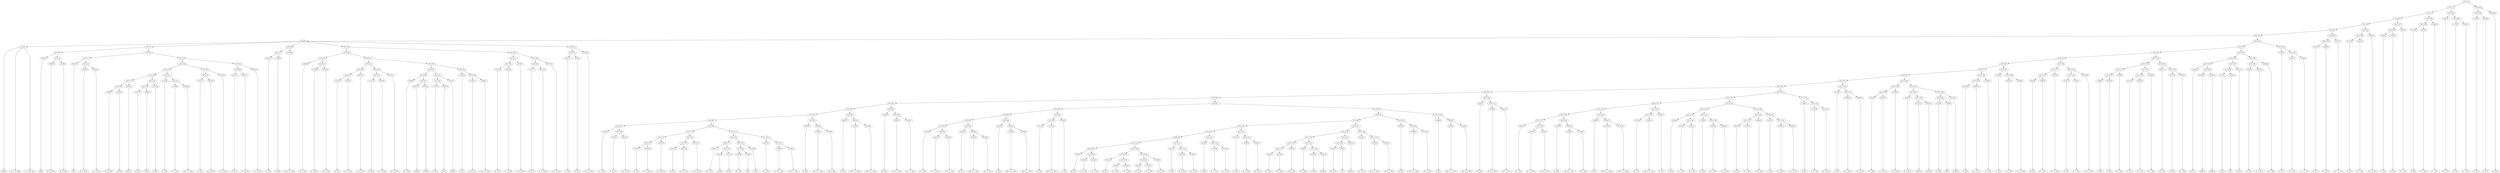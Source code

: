 digraph sample{
"L-543(0)"->"[Dis](0)"
"L-543(0)"->"[C  D  Dis  A](0)"
"L-543(0)"->"[C  D  Dis  A](1)"
"L5027(0)"->"[D](0)"
"L4084(0)"->"[D  Gis  B](0)"
"L4084(1)"->"[D  Gis  B](1)"
"L5511(9)"->"L4084(0)"
"L5511(9)"->"L4084(1)"
"L5511(8)"->"L5027(0)"
"L5511(8)"->"L5511(9)"
"L5027(1)"->"[D](1)"
"L4045(0)"->"[D  G  Ais](0)"
"L4045(1)"->"[D  G  Ais](1)"
"L5511(12)"->"L4045(0)"
"L5511(12)"->"L4045(1)"
"L5511(11)"->"L5027(1)"
"L5511(11)"->"L5511(12)"
"L1588(0)"->"[D  Fis  A](0)"
"L3523(0)"->"[rest](0)"
"L5511(18)"->"L1588(0)"
"L5511(18)"->"L3523(0)"
"L3523(1)"->"[rest](1)"
"L5511(17)"->"L5511(18)"
"L5511(17)"->"L3523(1)"
"L-2477(0)"->"[D  E](0)"
"L4961(0)"->"[Fis](0)"
"L5511(20)"->"L-2477(0)"
"L5511(20)"->"L4961(0)"
"L3523(2)"->"[rest](2)"
"L5511(19)"->"L5511(20)"
"L5511(19)"->"L3523(2)"
"L5511(16)"->"L5511(17)"
"L5511(16)"->"L5511(19)"
"L2714(0)"->"[G  A](0)"
"L1749(0)"->"[C  G  B](0)"
"L2908(0)"->"[Cis  D  G  B](0)"
"L5511(22)"->"L1749(0)"
"L5511(22)"->"L2908(0)"
"L5511(21)"->"L2714(0)"
"L5511(21)"->"L5511(22)"
"L5511(15)"->"L5511(16)"
"L5511(15)"->"L5511(21)"
"L-2477(1)"->"[D  E](1)"
"L3973(0)"->"[C  D  Fis](0)"
"L5511(24)"->"L-2477(1)"
"L5511(24)"->"L3973(0)"
"L3973(1)"->"[C  D  Fis](1)"
"L5511(23)"->"L5511(24)"
"L5511(23)"->"L3973(1)"
"L5511(14)"->"L5511(15)"
"L5511(14)"->"L5511(23)"
"L-2477(2)"->"[D  E](2)"
"L3973(2)"->"[C  D  Fis](2)"
"L5511(26)"->"L-2477(2)"
"L5511(26)"->"L3973(2)"
"L3973(3)"->"[C  D  Fis](3)"
"L5511(25)"->"L5511(26)"
"L5511(25)"->"L3973(3)"
"L5511(13)"->"L5511(14)"
"L5511(13)"->"L5511(25)"
"L5511(10)"->"L5511(11)"
"L5511(10)"->"L5511(13)"
"L5511(7)"->"L5511(8)"
"L5511(7)"->"L5511(10)"
"L1611(0)"->"[G  B](0)"
"L3789(0)"->"[D  B](0)"
"L5511(27)"->"L1611(0)"
"L5511(27)"->"L3789(0)"
"L-2505(0)"->"[D  E  Fis  B](0)"
"L3674(0)"->"L5511(27)"
"L3674(0)"->"L-2505(0)"
"L3328(0)"->"[D  G  A](0)"
"L4162(0)"->"[C  D  B](0)"
"L4852(0)"->"[Cis  D  B](0)"
"L5511(31)"->"L4162(0)"
"L5511(31)"->"L4852(0)"
"L5511(30)"->"L3328(0)"
"L5511(30)"->"L5511(31)"
"L-2477(3)"->"[D  E](3)"
"L3973(4)"->"[C  D  Fis](4)"
"L5511(35)"->"L-2477(3)"
"L5511(35)"->"L3973(4)"
"L3973(5)"->"[C  D  Fis](5)"
"L5511(34)"->"L5511(35)"
"L5511(34)"->"L3973(5)"
"L-2477(4)"->"[D  E](4)"
"L3973(6)"->"[C  D  Fis](6)"
"L5511(37)"->"L-2477(4)"
"L5511(37)"->"L3973(6)"
"L3973(7)"->"[C  D  Fis](7)"
"L5511(36)"->"L5511(37)"
"L5511(36)"->"L3973(7)"
"L5511(33)"->"L5511(34)"
"L5511(33)"->"L5511(36)"
"L2639(0)"->"[D  G  B](0)"
"L3523(3)"->"[rest](3)"
"L3523(4)"->"[rest](4)"
"L5511(41)"->"L3523(3)"
"L5511(41)"->"L3523(4)"
"L5511(40)"->"L2639(0)"
"L5511(40)"->"L5511(41)"
"L-2477(5)"->"[D  E](5)"
"L4961(1)"->"[Fis](1)"
"L5511(43)"->"L-2477(5)"
"L5511(43)"->"L4961(1)"
"L3523(5)"->"[rest](5)"
"L5511(42)"->"L5511(43)"
"L5511(42)"->"L3523(5)"
"L5511(39)"->"L5511(40)"
"L5511(39)"->"L5511(42)"
"L2714(1)"->"[G  A](1)"
"L1749(1)"->"[C  G  B](1)"
"L2908(1)"->"[Cis  D  G  B](1)"
"L5511(45)"->"L1749(1)"
"L5511(45)"->"L2908(1)"
"L5511(44)"->"L2714(1)"
"L5511(44)"->"L5511(45)"
"L5511(38)"->"L5511(39)"
"L5511(38)"->"L5511(44)"
"L5511(32)"->"L5511(33)"
"L5511(32)"->"L5511(38)"
"L5511(29)"->"L5511(30)"
"L5511(29)"->"L5511(32)"
"L-2477(6)"->"[D  E](6)"
"L3973(8)"->"[C  D  Fis](8)"
"L5511(48)"->"L-2477(6)"
"L5511(48)"->"L3973(8)"
"L3973(9)"->"[C  D  Fis](9)"
"L5511(47)"->"L5511(48)"
"L5511(47)"->"L3973(9)"
"L-2477(7)"->"[D  E](7)"
"L3973(10)"->"[C  D  Fis](10)"
"L5511(50)"->"L-2477(7)"
"L5511(50)"->"L3973(10)"
"L3973(11)"->"[C  D  Fis](11)"
"L5511(49)"->"L5511(50)"
"L5511(49)"->"L3973(11)"
"L5511(46)"->"L5511(47)"
"L5511(46)"->"L5511(49)"
"L5511(28)"->"L5511(29)"
"L5511(28)"->"L5511(46)"
"L1611(1)"->"[G  B](1)"
"L3789(1)"->"[D  B](1)"
"L5511(51)"->"L1611(1)"
"L5511(51)"->"L3789(1)"
"L-2505(1)"->"[D  E  Fis  B](1)"
"L3674(1)"->"L5511(51)"
"L3674(1)"->"L-2505(1)"
"L5396(0)"->"L-543(0)"
"L5396(0)"->"L5511(7)"
"L5396(0)"->"L3674(0)"
"L5396(0)"->"L5511(28)"
"L5396(0)"->"L3674(1)"
"L3328(1)"->"[D  G  A](1)"
"L4162(1)"->"[C  D  B](1)"
"L4852(1)"->"[Cis  D  B](1)"
"L5511(68)"->"L4162(1)"
"L5511(68)"->"L4852(1)"
"L5511(67)"->"L3328(1)"
"L5511(67)"->"L5511(68)"
"L-2477(8)"->"[D  E](8)"
"L3973(12)"->"[C  D  Fis](12)"
"L5511(72)"->"L-2477(8)"
"L5511(72)"->"L3973(12)"
"L3973(13)"->"[C  D  Fis](13)"
"L5511(71)"->"L5511(72)"
"L5511(71)"->"L3973(13)"
"L-2477(9)"->"[D  E](9)"
"L3973(14)"->"[C  D  Fis](14)"
"L5511(74)"->"L-2477(9)"
"L5511(74)"->"L3973(14)"
"L3973(15)"->"[C  D  Fis](15)"
"L5511(73)"->"L5511(74)"
"L5511(73)"->"L3973(15)"
"L5511(70)"->"L5511(71)"
"L5511(70)"->"L5511(73)"
"L2639(1)"->"[D  G  B](1)"
"L3523(6)"->"[rest](6)"
"L3523(7)"->"[rest](7)"
"L5511(78)"->"L3523(6)"
"L5511(78)"->"L3523(7)"
"L5511(77)"->"L2639(1)"
"L5511(77)"->"L5511(78)"
"L2601(0)"->"[Fis  G](0)"
"L700(0)"->"[A](0)"
"L5511(80)"->"L2601(0)"
"L5511(80)"->"L700(0)"
"L3523(8)"->"[rest](8)"
"L5511(79)"->"L5511(80)"
"L5511(79)"->"L3523(8)"
"L5511(76)"->"L5511(77)"
"L5511(76)"->"L5511(79)"
"L4133(0)"->"[E  G  B](0)"
"L3165(0)"->"[E  Fis  G  B](0)"
"L3165(1)"->"[E  Fis  G  B](1)"
"L5511(82)"->"L3165(0)"
"L5511(82)"->"L3165(1)"
"L5511(81)"->"L4133(0)"
"L5511(81)"->"L5511(82)"
"L5511(75)"->"L5511(76)"
"L5511(75)"->"L5511(81)"
"L5511(69)"->"L5511(70)"
"L5511(69)"->"L5511(75)"
"L5511(66)"->"L5511(67)"
"L5511(66)"->"L5511(69)"
"L4549(0)"->"[E  B](0)"
"L3738(0)"->"[Dis  Fis  A  B](0)"
"L3149(0)"->"[Fis  A  B](0)"
"L3929(0)"->"L3738(0)"
"L3929(0)"->"L3149(0)"
"L5511(83)"->"L4549(0)"
"L5511(83)"->"L3929(0)"
"L5511(65)"->"L5511(66)"
"L5511(65)"->"L5511(83)"
"L4549(1)"->"[E  B](1)"
"L3738(1)"->"[Dis  Fis  A  B](1)"
"L3738(2)"->"[Dis  Fis  A  B](2)"
"L3929(1)"->"L3738(1)"
"L3929(1)"->"L3738(2)"
"L5511(84)"->"L4549(1)"
"L5511(84)"->"L3929(1)"
"L5511(64)"->"L5511(65)"
"L5511(64)"->"L5511(84)"
"L2334(0)"->"[Dis  E](0)"
"L3165(2)"->"[E  Fis  G  B](2)"
"L4437(0)"->"[E  G  A  B](0)"
"L5511(86)"->"L3165(2)"
"L5511(86)"->"L4437(0)"
"L5511(85)"->"L2334(0)"
"L5511(85)"->"L5511(86)"
"L5511(63)"->"L5511(64)"
"L5511(63)"->"L5511(85)"
"L1969(0)"->"[C  E  B](0)"
"L4437(1)"->"[E  G  A  B](1)"
"L3165(3)"->"[E  Fis  G  B](3)"
"L5511(92)"->"L4437(1)"
"L5511(92)"->"L3165(3)"
"L5511(91)"->"L1969(0)"
"L5511(91)"->"L5511(92)"
"L4549(2)"->"[E  B](2)"
"L3738(3)"->"[Dis  Fis  A  B](3)"
"L3149(1)"->"[Fis  A  B](1)"
"L3929(2)"->"L3738(3)"
"L3929(2)"->"L3149(1)"
"L5511(93)"->"L4549(2)"
"L5511(93)"->"L3929(2)"
"L5511(90)"->"L5511(91)"
"L5511(90)"->"L5511(93)"
"L4549(3)"->"[E  B](3)"
"L3738(4)"->"[Dis  Fis  A  B](4)"
"L3738(5)"->"[Dis  Fis  A  B](5)"
"L3929(3)"->"L3738(4)"
"L3929(3)"->"L3738(5)"
"L5511(94)"->"L4549(3)"
"L5511(94)"->"L3929(3)"
"L5511(89)"->"L5511(90)"
"L5511(89)"->"L5511(94)"
"L2712(0)"->"[E  G](0)"
"L-2461(0)"->"[Dis  E  Fis  A](0)"
"L5511(96)"->"L2712(0)"
"L5511(96)"->"L-2461(0)"
"L3136(0)"->"[C  D](0)"
"L5511(95)"->"L5511(96)"
"L5511(95)"->"L3136(0)"
"L5511(88)"->"L5511(89)"
"L5511(88)"->"L5511(95)"
"L3789(2)"->"[D  B](2)"
"L4742(0)"->"[C  D  A](0)"
"L4742(1)"->"[C  D  A](1)"
"L5511(105)"->"L4742(0)"
"L5511(105)"->"L4742(1)"
"L5511(104)"->"L3789(2)"
"L5511(104)"->"L5511(105)"
"L2714(2)"->"[G  A](2)"
"L2639(2)"->"[D  G  B](2)"
"L2639(3)"->"[D  G  B](3)"
"L5511(108)"->"L2639(2)"
"L5511(108)"->"L2639(3)"
"L5511(107)"->"L2714(2)"
"L5511(107)"->"L5511(108)"
"L4441(0)"->"[Cis  D](0)"
"L4742(2)"->"[C  D  A](2)"
"L5511(110)"->"L4441(0)"
"L5511(110)"->"L4742(2)"
"L1588(1)"->"[D  Fis  A](1)"
"L5511(109)"->"L5511(110)"
"L5511(109)"->"L1588(1)"
"L5511(106)"->"L5511(107)"
"L5511(106)"->"L5511(109)"
"L5511(103)"->"L5511(104)"
"L5511(103)"->"L5511(106)"
"L1611(2)"->"[G  B](2)"
"L2639(4)"->"[D  G  B](4)"
"L2639(5)"->"[D  G  B](5)"
"L5511(112)"->"L2639(4)"
"L5511(112)"->"L2639(5)"
"L5511(111)"->"L1611(2)"
"L5511(111)"->"L5511(112)"
"L5511(102)"->"L5511(103)"
"L5511(102)"->"L5511(111)"
"L3789(3)"->"[D  B](3)"
"L4742(3)"->"[C  D  A](3)"
"L4742(4)"->"[C  D  A](4)"
"L5511(114)"->"L4742(3)"
"L5511(114)"->"L4742(4)"
"L5511(113)"->"L3789(3)"
"L5511(113)"->"L5511(114)"
"L5511(101)"->"L5511(102)"
"L5511(101)"->"L5511(113)"
"L2714(3)"->"[G  A](3)"
"L2639(6)"->"[D  G  B](6)"
"L2639(7)"->"[D  G  B](7)"
"L5511(116)"->"L2639(6)"
"L5511(116)"->"L2639(7)"
"L5511(115)"->"L2714(3)"
"L5511(115)"->"L5511(116)"
"L5511(100)"->"L5511(101)"
"L5511(100)"->"L5511(115)"
"L4441(1)"->"[Cis  D](1)"
"L4742(5)"->"[C  D  A](5)"
"L5511(121)"->"L4441(1)"
"L5511(121)"->"L4742(5)"
"L1588(2)"->"[D  Fis  A](2)"
"L5511(120)"->"L5511(121)"
"L5511(120)"->"L1588(2)"
"L2639(8)"->"[D  G  B](8)"
"L3523(9)"->"[rest](9)"
"L3523(10)"->"[rest](10)"
"L5511(123)"->"L3523(9)"
"L5511(123)"->"L3523(10)"
"L5511(122)"->"L2639(8)"
"L5511(122)"->"L5511(123)"
"L5511(119)"->"L5511(120)"
"L5511(119)"->"L5511(122)"
"L2601(1)"->"[Fis  G](1)"
"L700(1)"->"[A](1)"
"L5511(125)"->"L2601(1)"
"L5511(125)"->"L700(1)"
"L3523(11)"->"[rest](11)"
"L5511(124)"->"L5511(125)"
"L5511(124)"->"L3523(11)"
"L5511(118)"->"L5511(119)"
"L5511(118)"->"L5511(124)"
"L4133(1)"->"[E  G  B](1)"
"L3165(4)"->"[E  Fis  G  B](4)"
"L3165(5)"->"[E  Fis  G  B](5)"
"L5511(127)"->"L3165(4)"
"L5511(127)"->"L3165(5)"
"L5511(126)"->"L4133(1)"
"L5511(126)"->"L5511(127)"
"L5511(117)"->"L5511(118)"
"L5511(117)"->"L5511(126)"
"L5511(99)"->"L5511(100)"
"L5511(99)"->"L5511(117)"
"L4549(4)"->"[E  B](4)"
"L3738(6)"->"[Dis  Fis  A  B](6)"
"L3149(2)"->"[Fis  A  B](2)"
"L3929(4)"->"L3738(6)"
"L3929(4)"->"L3149(2)"
"L5511(128)"->"L4549(4)"
"L5511(128)"->"L3929(4)"
"L5511(98)"->"L5511(99)"
"L5511(98)"->"L5511(128)"
"L4549(5)"->"[E  B](5)"
"L3738(7)"->"[Dis  Fis  A  B](7)"
"L3738(8)"->"[Dis  Fis  A  B](8)"
"L3929(5)"->"L3738(7)"
"L3929(5)"->"L3738(8)"
"L5511(129)"->"L4549(5)"
"L5511(129)"->"L3929(5)"
"L5511(97)"->"L5511(98)"
"L5511(97)"->"L5511(129)"
"L5511(87)"->"L5511(88)"
"L5511(87)"->"L5511(97)"
"L5511(62)"->"L5511(63)"
"L5511(62)"->"L5511(87)"
"L2334(1)"->"[Dis  E](1)"
"L3165(6)"->"[E  Fis  G  B](6)"
"L4437(2)"->"[E  G  A  B](2)"
"L5511(131)"->"L3165(6)"
"L5511(131)"->"L4437(2)"
"L5511(130)"->"L2334(1)"
"L5511(130)"->"L5511(131)"
"L5511(61)"->"L5511(62)"
"L5511(61)"->"L5511(130)"
"L1969(1)"->"[C  E  B](1)"
"L4437(3)"->"[E  G  A  B](3)"
"L3165(7)"->"[E  Fis  G  B](7)"
"L5511(138)"->"L4437(3)"
"L5511(138)"->"L3165(7)"
"L5511(137)"->"L1969(1)"
"L5511(137)"->"L5511(138)"
"L4549(6)"->"[E  B](6)"
"L3738(9)"->"[Dis  Fis  A  B](9)"
"L3149(3)"->"[Fis  A  B](3)"
"L3929(6)"->"L3738(9)"
"L3929(6)"->"L3149(3)"
"L5511(139)"->"L4549(6)"
"L5511(139)"->"L3929(6)"
"L5511(136)"->"L5511(137)"
"L5511(136)"->"L5511(139)"
"L4549(7)"->"[E  B](7)"
"L3738(10)"->"[Dis  Fis  A  B](10)"
"L3738(11)"->"[Dis  Fis  A  B](11)"
"L3929(7)"->"L3738(10)"
"L3929(7)"->"L3738(11)"
"L5511(140)"->"L4549(7)"
"L5511(140)"->"L3929(7)"
"L5511(135)"->"L5511(136)"
"L5511(135)"->"L5511(140)"
"L2712(1)"->"[E  G](1)"
"L-2461(1)"->"[Dis  E  Fis  A](1)"
"L5511(142)"->"L2712(1)"
"L5511(142)"->"L-2461(1)"
"L3136(1)"->"[C  D](1)"
"L5511(141)"->"L5511(142)"
"L5511(141)"->"L3136(1)"
"L5511(134)"->"L5511(135)"
"L5511(134)"->"L5511(141)"
"L3789(4)"->"[D  B](4)"
"L4742(6)"->"[C  D  A](6)"
"L4742(7)"->"[C  D  A](7)"
"L5511(146)"->"L4742(6)"
"L5511(146)"->"L4742(7)"
"L5511(145)"->"L3789(4)"
"L5511(145)"->"L5511(146)"
"L2714(4)"->"[G  A](4)"
"L2639(9)"->"[D  G  B](9)"
"L2639(10)"->"[D  G  B](10)"
"L5511(148)"->"L2639(9)"
"L5511(148)"->"L2639(10)"
"L5511(147)"->"L2714(4)"
"L5511(147)"->"L5511(148)"
"L5511(144)"->"L5511(145)"
"L5511(144)"->"L5511(147)"
"L4441(2)"->"[Cis  D](2)"
"L4742(8)"->"[C  D  A](8)"
"L5511(151)"->"L4441(2)"
"L5511(151)"->"L4742(8)"
"L1588(3)"->"[D  Fis  A](3)"
"L5511(150)"->"L5511(151)"
"L5511(150)"->"L1588(3)"
"L1611(3)"->"[G  B](3)"
"L2639(11)"->"[D  G  B](11)"
"L2639(12)"->"[D  G  B](12)"
"L5511(153)"->"L2639(11)"
"L5511(153)"->"L2639(12)"
"L5511(152)"->"L1611(3)"
"L5511(152)"->"L5511(153)"
"L5511(149)"->"L5511(150)"
"L5511(149)"->"L5511(152)"
"L5511(143)"->"L5511(144)"
"L5511(143)"->"L5511(149)"
"L5511(133)"->"L5511(134)"
"L5511(133)"->"L5511(143)"
"L3789(5)"->"[D  B](5)"
"L4742(9)"->"[C  D  A](9)"
"L4742(10)"->"[C  D  A](10)"
"L5511(155)"->"L4742(9)"
"L5511(155)"->"L4742(10)"
"L5511(154)"->"L3789(5)"
"L5511(154)"->"L5511(155)"
"L5511(132)"->"L5511(133)"
"L5511(132)"->"L5511(154)"
"L5511(60)"->"L5511(61)"
"L5511(60)"->"L5511(132)"
"L2714(5)"->"[G  A](5)"
"L2639(13)"->"[D  G  B](13)"
"L2639(14)"->"[D  G  B](14)"
"L5511(157)"->"L2639(13)"
"L5511(157)"->"L2639(14)"
"L5511(156)"->"L2714(5)"
"L5511(156)"->"L5511(157)"
"L5511(59)"->"L5511(60)"
"L5511(59)"->"L5511(156)"
"L4441(3)"->"[Cis  D](3)"
"L4742(11)"->"[C  D  A](11)"
"L5511(160)"->"L4441(3)"
"L5511(160)"->"L4742(11)"
"L1588(4)"->"[D  Fis  A](4)"
"L5511(159)"->"L5511(160)"
"L5511(159)"->"L1588(4)"
"L2639(15)"->"[D  G  B](15)"
"L3523(12)"->"[rest](12)"
"L3523(13)"->"[rest](13)"
"L5511(163)"->"L3523(12)"
"L5511(163)"->"L3523(13)"
"L5511(162)"->"L2639(15)"
"L5511(162)"->"L5511(163)"
"L2714(6)"->"[G  A](6)"
"L1650(0)"->"[G](0)"
"L5511(165)"->"L2714(6)"
"L5511(165)"->"L1650(0)"
"L3523(14)"->"[rest](14)"
"L5511(164)"->"L5511(165)"
"L5511(164)"->"L3523(14)"
"L5511(161)"->"L5511(162)"
"L5511(161)"->"L5511(164)"
"L5511(158)"->"L5511(159)"
"L5511(158)"->"L5511(161)"
"L5511(58)"->"L5511(59)"
"L5511(58)"->"L5511(158)"
"L4945(0)"->"[F  G](0)"
"L2639(16)"->"[D  G  B](16)"
"L5511(167)"->"L4945(0)"
"L5511(167)"->"L2639(16)"
"L5064(0)"->"[F  G  B](0)"
"L5511(166)"->"L5511(167)"
"L5511(166)"->"L5064(0)"
"L5511(57)"->"L5511(58)"
"L5511(57)"->"L5511(166)"
"L3019(0)"->"[C  E](0)"
"L3822(0)"->"[C  E  G](0)"
"L4464(0)"->"[C  E  F  G](0)"
"L5511(169)"->"L3822(0)"
"L5511(169)"->"L4464(0)"
"L5511(168)"->"L3019(0)"
"L5511(168)"->"L5511(169)"
"L5511(56)"->"L5511(57)"
"L5511(56)"->"L5511(168)"
"L4313(0)"->"[D  F](0)"
"L5064(1)"->"[F  G  B](1)"
"L5511(172)"->"L4313(0)"
"L5511(172)"->"L5064(1)"
"L4037(0)"->"[D  F  G  B](0)"
"L5511(171)"->"L5511(172)"
"L5511(171)"->"L4037(0)"
"L2712(2)"->"[E  G](2)"
"L3822(1)"->"[C  E  G](1)"
"L5511(174)"->"L2712(2)"
"L5511(174)"->"L3822(1)"
"L2941(0)"->"[C  E  G  A](0)"
"L5511(173)"->"L5511(174)"
"L5511(173)"->"L2941(0)"
"L5511(170)"->"L5511(171)"
"L5511(170)"->"L5511(173)"
"L5511(55)"->"L5511(56)"
"L5511(55)"->"L5511(170)"
"L3904(0)"->"[F  A](0)"
"L1016(0)"->"[C  A](0)"
"L5511(178)"->"L3904(0)"
"L5511(178)"->"L1016(0)"
"L5350(0)"->"[C  F  A](0)"
"L5511(177)"->"L5511(178)"
"L5511(177)"->"L5350(0)"
"L2712(3)"->"[E  G](3)"
"L3822(2)"->"[C  E  G](2)"
"L5511(180)"->"L2712(3)"
"L5511(180)"->"L3822(2)"
"L-2499(0)"->"[C  G  A](0)"
"L5511(179)"->"L5511(180)"
"L5511(179)"->"L-2499(0)"
"L5511(176)"->"L5511(177)"
"L5511(176)"->"L5511(179)"
"L2601(2)"->"[Fis  G](2)"
"L2712(4)"->"[E  G](4)"
"L3635(0)"->"[D  F  B](0)"
"L5511(182)"->"L2712(4)"
"L5511(182)"->"L3635(0)"
"L5511(181)"->"L2601(2)"
"L5511(181)"->"L5511(182)"
"L5511(175)"->"L5511(176)"
"L5511(175)"->"L5511(181)"
"L5511(54)"->"L5511(55)"
"L5511(54)"->"L5511(175)"
"L3019(1)"->"[C  E](1)"
"L3523(15)"->"[rest](15)"
"L3523(16)"->"[rest](16)"
"L5511(186)"->"L3523(15)"
"L5511(186)"->"L3523(16)"
"L5511(185)"->"L3019(1)"
"L5511(185)"->"L5511(186)"
"L2714(7)"->"[G  A](7)"
"L1650(1)"->"[G](1)"
"L5511(188)"->"L2714(7)"
"L5511(188)"->"L1650(1)"
"L3523(17)"->"[rest](17)"
"L5511(187)"->"L5511(188)"
"L5511(187)"->"L3523(17)"
"L5511(184)"->"L5511(185)"
"L5511(184)"->"L5511(187)"
"L4945(1)"->"[F  G](1)"
"L2639(17)"->"[D  G  B](17)"
"L5511(190)"->"L4945(1)"
"L5511(190)"->"L2639(17)"
"L5064(2)"->"[F  G  B](2)"
"L5511(189)"->"L5511(190)"
"L5511(189)"->"L5064(2)"
"L5511(183)"->"L5511(184)"
"L5511(183)"->"L5511(189)"
"L5511(53)"->"L5511(54)"
"L5511(53)"->"L5511(183)"
"L3019(2)"->"[C  E](2)"
"L3822(3)"->"[C  E  G](3)"
"L4464(1)"->"[C  E  F  G](1)"
"L5511(192)"->"L3822(3)"
"L5511(192)"->"L4464(1)"
"L5511(191)"->"L3019(2)"
"L5511(191)"->"L5511(192)"
"L5511(52)"->"L5511(53)"
"L5511(52)"->"L5511(191)"
"L5511(6)"->"L5396(0)"
"L5511(6)"->"L5511(52)"
"L4313(1)"->"[D  F](1)"
"L5064(3)"->"[F  G  B](3)"
"L5511(194)"->"L4313(1)"
"L5511(194)"->"L5064(3)"
"L4037(1)"->"[D  F  G  B](1)"
"L5511(193)"->"L5511(194)"
"L5511(193)"->"L4037(1)"
"L5511(5)"->"L5511(6)"
"L5511(5)"->"L5511(193)"
"L2712(5)"->"[E  G](5)"
"L3822(4)"->"[C  E  G](4)"
"L5511(196)"->"L2712(5)"
"L5511(196)"->"L3822(4)"
"L2941(1)"->"[C  E  G  A](1)"
"L5511(195)"->"L5511(196)"
"L5511(195)"->"L2941(1)"
"L5511(4)"->"L5511(5)"
"L5511(4)"->"L5511(195)"
"L3904(1)"->"[F  A](1)"
"L1016(1)"->"[C  A](1)"
"L5511(198)"->"L3904(1)"
"L5511(198)"->"L1016(1)"
"L5350(1)"->"[C  F  A](1)"
"L5511(197)"->"L5511(198)"
"L5511(197)"->"L5350(1)"
"L5511(3)"->"L5511(4)"
"L5511(3)"->"L5511(197)"
"L2712(6)"->"[E  G](6)"
"L3822(5)"->"[C  E  G](5)"
"L5511(200)"->"L2712(6)"
"L5511(200)"->"L3822(5)"
"L-2499(1)"->"[C  G  A](1)"
"L5511(199)"->"L5511(200)"
"L5511(199)"->"L-2499(1)"
"L5511(2)"->"L5511(3)"
"L5511(2)"->"L5511(199)"
"L2601(3)"->"[Fis  G](3)"
"L2712(7)"->"[E  G](7)"
"L3635(1)"->"[D  F  B](1)"
"L5511(202)"->"L2712(7)"
"L5511(202)"->"L3635(1)"
"L5511(201)"->"L2601(3)"
"L5511(201)"->"L5511(202)"
"L5511(1)"->"L5511(2)"
"L5511(1)"->"L5511(201)"
"L3019(3)"->"[C  E](3)"
"L3019(4)"->"[C  E](4)"
"L5511(204)"->"L3019(3)"
"L5511(204)"->"L3019(4)"
"L3523(18)"->"[rest](18)"
"L5511(203)"->"L5511(204)"
"L5511(203)"->"L3523(18)"
"L5511(0)"->"L5511(1)"
"L5511(0)"->"L5511(203)"
{rank = min; "L5511(0)"}
{rank = same; "L5511(1)"; "L5511(203)";}
{rank = same; "L5511(2)"; "L5511(201)"; "L5511(204)"; "L3523(18)";}
{rank = same; "L5511(3)"; "L5511(199)"; "L2601(3)"; "L5511(202)"; "L3019(3)"; "L3019(4)";}
{rank = same; "L5511(4)"; "L5511(197)"; "L5511(200)"; "L-2499(1)"; "L2712(7)"; "L3635(1)";}
{rank = same; "L5511(5)"; "L5511(195)"; "L5511(198)"; "L5350(1)"; "L2712(6)"; "L3822(5)";}
{rank = same; "L5511(6)"; "L5511(193)"; "L5511(196)"; "L2941(1)"; "L3904(1)"; "L1016(1)";}
{rank = same; "L5396(0)"; "L5511(52)"; "L5511(194)"; "L4037(1)"; "L2712(5)"; "L3822(4)";}
{rank = same; "L-543(0)"; "L5511(7)"; "L3674(0)"; "L5511(28)"; "L3674(1)"; "L5511(53)"; "L5511(191)"; "L4313(1)"; "L5064(3)";}
{rank = same; "L5511(8)"; "L5511(10)"; "L5511(27)"; "L-2505(0)"; "L5511(29)"; "L5511(46)"; "L5511(51)"; "L-2505(1)"; "L5511(54)"; "L5511(183)"; "L3019(2)"; "L5511(192)";}
{rank = same; "L5027(0)"; "L5511(9)"; "L5511(11)"; "L5511(13)"; "L1611(0)"; "L3789(0)"; "L5511(30)"; "L5511(32)"; "L5511(47)"; "L5511(49)"; "L1611(1)"; "L3789(1)"; "L5511(55)"; "L5511(175)"; "L5511(184)"; "L5511(189)"; "L3822(3)"; "L4464(1)";}
{rank = same; "L4084(0)"; "L4084(1)"; "L5027(1)"; "L5511(12)"; "L5511(14)"; "L5511(25)"; "L3328(0)"; "L5511(31)"; "L5511(33)"; "L5511(38)"; "L5511(48)"; "L3973(9)"; "L5511(50)"; "L3973(11)"; "L5511(56)"; "L5511(170)"; "L5511(176)"; "L5511(181)"; "L5511(185)"; "L5511(187)"; "L5511(190)"; "L5064(2)";}
{rank = same; "L4045(0)"; "L4045(1)"; "L5511(15)"; "L5511(23)"; "L5511(26)"; "L3973(3)"; "L4162(0)"; "L4852(0)"; "L5511(34)"; "L5511(36)"; "L5511(39)"; "L5511(44)"; "L-2477(6)"; "L3973(8)"; "L-2477(7)"; "L3973(10)"; "L5511(57)"; "L5511(168)"; "L5511(171)"; "L5511(173)"; "L5511(177)"; "L5511(179)"; "L2601(2)"; "L5511(182)"; "L3019(1)"; "L5511(186)"; "L5511(188)"; "L3523(17)"; "L4945(1)"; "L2639(17)";}
{rank = same; "L5511(16)"; "L5511(21)"; "L5511(24)"; "L3973(1)"; "L-2477(2)"; "L3973(2)"; "L5511(35)"; "L3973(5)"; "L5511(37)"; "L3973(7)"; "L5511(40)"; "L5511(42)"; "L2714(1)"; "L5511(45)"; "L5511(58)"; "L5511(166)"; "L3019(0)"; "L5511(169)"; "L5511(172)"; "L4037(0)"; "L5511(174)"; "L2941(0)"; "L5511(178)"; "L5350(0)"; "L5511(180)"; "L-2499(0)"; "L2712(4)"; "L3635(0)"; "L3523(15)"; "L3523(16)"; "L2714(7)"; "L1650(1)";}
{rank = same; "L5511(17)"; "L5511(19)"; "L2714(0)"; "L5511(22)"; "L-2477(1)"; "L3973(0)"; "L-2477(3)"; "L3973(4)"; "L-2477(4)"; "L3973(6)"; "L2639(0)"; "L5511(41)"; "L5511(43)"; "L3523(5)"; "L1749(1)"; "L2908(1)"; "L5511(59)"; "L5511(158)"; "L5511(167)"; "L5064(0)"; "L3822(0)"; "L4464(0)"; "L4313(0)"; "L5064(1)"; "L2712(2)"; "L3822(1)"; "L3904(0)"; "L1016(0)"; "L2712(3)"; "L3822(2)";}
{rank = same; "L5511(18)"; "L3523(1)"; "L5511(20)"; "L3523(2)"; "L1749(0)"; "L2908(0)"; "L3523(3)"; "L3523(4)"; "L-2477(5)"; "L4961(1)"; "L5511(60)"; "L5511(156)"; "L5511(159)"; "L5511(161)"; "L4945(0)"; "L2639(16)";}
{rank = same; "L1588(0)"; "L3523(0)"; "L-2477(0)"; "L4961(0)"; "L5511(61)"; "L5511(132)"; "L2714(5)"; "L5511(157)"; "L5511(160)"; "L1588(4)"; "L5511(162)"; "L5511(164)";}
{rank = same; "L5511(62)"; "L5511(130)"; "L5511(133)"; "L5511(154)"; "L2639(13)"; "L2639(14)"; "L4441(3)"; "L4742(11)"; "L2639(15)"; "L5511(163)"; "L5511(165)"; "L3523(14)";}
{rank = same; "L5511(63)"; "L5511(87)"; "L2334(1)"; "L5511(131)"; "L5511(134)"; "L5511(143)"; "L3789(5)"; "L5511(155)"; "L3523(12)"; "L3523(13)"; "L2714(6)"; "L1650(0)";}
{rank = same; "L5511(64)"; "L5511(85)"; "L5511(88)"; "L5511(97)"; "L3165(6)"; "L4437(2)"; "L5511(135)"; "L5511(141)"; "L5511(144)"; "L5511(149)"; "L4742(9)"; "L4742(10)";}
{rank = same; "L5511(65)"; "L5511(84)"; "L2334(0)"; "L5511(86)"; "L5511(89)"; "L5511(95)"; "L5511(98)"; "L5511(129)"; "L5511(136)"; "L5511(140)"; "L5511(142)"; "L3136(1)"; "L5511(145)"; "L5511(147)"; "L5511(150)"; "L5511(152)";}
{rank = same; "L5511(66)"; "L5511(83)"; "L4549(1)"; "L3929(1)"; "L3165(2)"; "L4437(0)"; "L5511(90)"; "L5511(94)"; "L5511(96)"; "L3136(0)"; "L5511(99)"; "L5511(128)"; "L4549(5)"; "L3929(5)"; "L5511(137)"; "L5511(139)"; "L4549(7)"; "L3929(7)"; "L2712(1)"; "L-2461(1)"; "L3789(4)"; "L5511(146)"; "L2714(4)"; "L5511(148)"; "L5511(151)"; "L1588(3)"; "L1611(3)"; "L5511(153)";}
{rank = same; "L5511(67)"; "L5511(69)"; "L4549(0)"; "L3929(0)"; "L3738(1)"; "L3738(2)"; "L5511(91)"; "L5511(93)"; "L4549(3)"; "L3929(3)"; "L2712(0)"; "L-2461(0)"; "L5511(100)"; "L5511(117)"; "L4549(4)"; "L3929(4)"; "L3738(7)"; "L3738(8)"; "L1969(1)"; "L5511(138)"; "L4549(6)"; "L3929(6)"; "L3738(10)"; "L3738(11)"; "L4742(6)"; "L4742(7)"; "L2639(9)"; "L2639(10)"; "L4441(2)"; "L4742(8)"; "L2639(11)"; "L2639(12)";}
{rank = same; "L3328(1)"; "L5511(68)"; "L5511(70)"; "L5511(75)"; "L3738(0)"; "L3149(0)"; "L1969(0)"; "L5511(92)"; "L4549(2)"; "L3929(2)"; "L3738(4)"; "L3738(5)"; "L5511(101)"; "L5511(115)"; "L5511(118)"; "L5511(126)"; "L3738(6)"; "L3149(2)"; "L4437(3)"; "L3165(7)"; "L3738(9)"; "L3149(3)";}
{rank = same; "L4162(1)"; "L4852(1)"; "L5511(71)"; "L5511(73)"; "L5511(76)"; "L5511(81)"; "L4437(1)"; "L3165(3)"; "L3738(3)"; "L3149(1)"; "L5511(102)"; "L5511(113)"; "L2714(3)"; "L5511(116)"; "L5511(119)"; "L5511(124)"; "L4133(1)"; "L5511(127)";}
{rank = same; "L5511(72)"; "L3973(13)"; "L5511(74)"; "L3973(15)"; "L5511(77)"; "L5511(79)"; "L4133(0)"; "L5511(82)"; "L5511(103)"; "L5511(111)"; "L3789(3)"; "L5511(114)"; "L2639(6)"; "L2639(7)"; "L5511(120)"; "L5511(122)"; "L5511(125)"; "L3523(11)"; "L3165(4)"; "L3165(5)";}
{rank = same; "L-2477(8)"; "L3973(12)"; "L-2477(9)"; "L3973(14)"; "L2639(1)"; "L5511(78)"; "L5511(80)"; "L3523(8)"; "L3165(0)"; "L3165(1)"; "L5511(104)"; "L5511(106)"; "L1611(2)"; "L5511(112)"; "L4742(3)"; "L4742(4)"; "L5511(121)"; "L1588(2)"; "L2639(8)"; "L5511(123)"; "L2601(1)"; "L700(1)";}
{rank = same; "L3523(6)"; "L3523(7)"; "L2601(0)"; "L700(0)"; "L3789(2)"; "L5511(105)"; "L5511(107)"; "L5511(109)"; "L2639(4)"; "L2639(5)"; "L4441(1)"; "L4742(5)"; "L3523(9)"; "L3523(10)";}
{rank = same; "L4742(0)"; "L4742(1)"; "L2714(2)"; "L5511(108)"; "L5511(110)"; "L1588(1)";}
{rank = same; "L2639(2)"; "L2639(3)"; "L4441(0)"; "L4742(2)";}
{rank = max; "[A](0)"; "[A](1)"; "[C  A](0)"; "[C  A](1)"; "[C  D  A](0)"; "[C  D  A](1)"; "[C  D  A](10)"; "[C  D  A](11)"; "[C  D  A](2)"; "[C  D  A](3)"; "[C  D  A](4)"; "[C  D  A](5)"; "[C  D  A](6)"; "[C  D  A](7)"; "[C  D  A](8)"; "[C  D  A](9)"; "[C  D  B](0)"; "[C  D  B](1)"; "[C  D  Dis  A](0)"; "[C  D  Dis  A](1)"; "[C  D  Fis](0)"; "[C  D  Fis](1)"; "[C  D  Fis](10)"; "[C  D  Fis](11)"; "[C  D  Fis](12)"; "[C  D  Fis](13)"; "[C  D  Fis](14)"; "[C  D  Fis](15)"; "[C  D  Fis](2)"; "[C  D  Fis](3)"; "[C  D  Fis](4)"; "[C  D  Fis](5)"; "[C  D  Fis](6)"; "[C  D  Fis](7)"; "[C  D  Fis](8)"; "[C  D  Fis](9)"; "[C  D](0)"; "[C  D](1)"; "[C  E  B](0)"; "[C  E  B](1)"; "[C  E  F  G](0)"; "[C  E  F  G](1)"; "[C  E  G  A](0)"; "[C  E  G  A](1)"; "[C  E  G](0)"; "[C  E  G](1)"; "[C  E  G](2)"; "[C  E  G](3)"; "[C  E  G](4)"; "[C  E  G](5)"; "[C  E](0)"; "[C  E](1)"; "[C  E](2)"; "[C  E](3)"; "[C  E](4)"; "[C  F  A](0)"; "[C  F  A](1)"; "[C  G  A](0)"; "[C  G  A](1)"; "[C  G  B](0)"; "[C  G  B](1)"; "[Cis  D  B](0)"; "[Cis  D  B](1)"; "[Cis  D  G  B](0)"; "[Cis  D  G  B](1)"; "[Cis  D](0)"; "[Cis  D](1)"; "[Cis  D](2)"; "[Cis  D](3)"; "[D  B](0)"; "[D  B](1)"; "[D  B](2)"; "[D  B](3)"; "[D  B](4)"; "[D  B](5)"; "[D  E  Fis  B](0)"; "[D  E  Fis  B](1)"; "[D  E](0)"; "[D  E](1)"; "[D  E](2)"; "[D  E](3)"; "[D  E](4)"; "[D  E](5)"; "[D  E](6)"; "[D  E](7)"; "[D  E](8)"; "[D  E](9)"; "[D  F  B](0)"; "[D  F  B](1)"; "[D  F  G  B](0)"; "[D  F  G  B](1)"; "[D  F](0)"; "[D  F](1)"; "[D  Fis  A](0)"; "[D  Fis  A](1)"; "[D  Fis  A](2)"; "[D  Fis  A](3)"; "[D  Fis  A](4)"; "[D  G  A](0)"; "[D  G  A](1)"; "[D  G  Ais](0)"; "[D  G  Ais](1)"; "[D  G  B](0)"; "[D  G  B](1)"; "[D  G  B](10)"; "[D  G  B](11)"; "[D  G  B](12)"; "[D  G  B](13)"; "[D  G  B](14)"; "[D  G  B](15)"; "[D  G  B](16)"; "[D  G  B](17)"; "[D  G  B](2)"; "[D  G  B](3)"; "[D  G  B](4)"; "[D  G  B](5)"; "[D  G  B](6)"; "[D  G  B](7)"; "[D  G  B](8)"; "[D  G  B](9)"; "[D  Gis  B](0)"; "[D  Gis  B](1)"; "[D](0)"; "[D](1)"; "[Dis  E  Fis  A](0)"; "[Dis  E  Fis  A](1)"; "[Dis  E](0)"; "[Dis  E](1)"; "[Dis  Fis  A  B](0)"; "[Dis  Fis  A  B](1)"; "[Dis  Fis  A  B](10)"; "[Dis  Fis  A  B](11)"; "[Dis  Fis  A  B](2)"; "[Dis  Fis  A  B](3)"; "[Dis  Fis  A  B](4)"; "[Dis  Fis  A  B](5)"; "[Dis  Fis  A  B](6)"; "[Dis  Fis  A  B](7)"; "[Dis  Fis  A  B](8)"; "[Dis  Fis  A  B](9)"; "[Dis](0)"; "[E  B](0)"; "[E  B](1)"; "[E  B](2)"; "[E  B](3)"; "[E  B](4)"; "[E  B](5)"; "[E  B](6)"; "[E  B](7)"; "[E  Fis  G  B](0)"; "[E  Fis  G  B](1)"; "[E  Fis  G  B](2)"; "[E  Fis  G  B](3)"; "[E  Fis  G  B](4)"; "[E  Fis  G  B](5)"; "[E  Fis  G  B](6)"; "[E  Fis  G  B](7)"; "[E  G  A  B](0)"; "[E  G  A  B](1)"; "[E  G  A  B](2)"; "[E  G  A  B](3)"; "[E  G  B](0)"; "[E  G  B](1)"; "[E  G](0)"; "[E  G](1)"; "[E  G](2)"; "[E  G](3)"; "[E  G](4)"; "[E  G](5)"; "[E  G](6)"; "[E  G](7)"; "[F  A](0)"; "[F  A](1)"; "[F  G  B](0)"; "[F  G  B](1)"; "[F  G  B](2)"; "[F  G  B](3)"; "[F  G](0)"; "[F  G](1)"; "[Fis  A  B](0)"; "[Fis  A  B](1)"; "[Fis  A  B](2)"; "[Fis  A  B](3)"; "[Fis  G](0)"; "[Fis  G](1)"; "[Fis  G](2)"; "[Fis  G](3)"; "[Fis](0)"; "[Fis](1)"; "[G  A](0)"; "[G  A](1)"; "[G  A](2)"; "[G  A](3)"; "[G  A](4)"; "[G  A](5)"; "[G  A](6)"; "[G  A](7)"; "[G  B](0)"; "[G  B](1)"; "[G  B](2)"; "[G  B](3)"; "[G](0)"; "[G](1)"; "[rest](0)"; "[rest](1)"; "[rest](10)"; "[rest](11)"; "[rest](12)"; "[rest](13)"; "[rest](14)"; "[rest](15)"; "[rest](16)"; "[rest](17)"; "[rest](18)"; "[rest](2)"; "[rest](3)"; "[rest](4)"; "[rest](5)"; "[rest](6)"; "[rest](7)"; "[rest](8)"; "[rest](9)";}
}